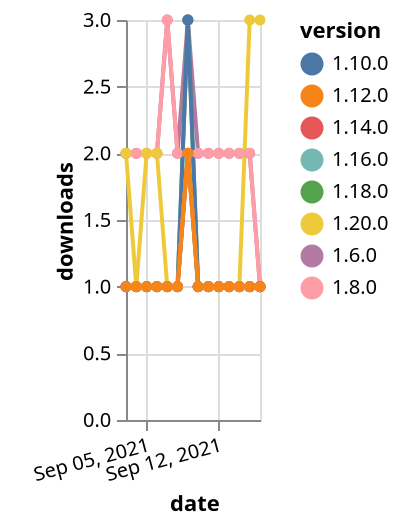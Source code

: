 {"$schema": "https://vega.github.io/schema/vega-lite/v5.json", "description": "A simple bar chart with embedded data.", "data": {"values": [{"date": "2021-09-03", "total": 2368, "delta": 2, "version": "1.6.0"}, {"date": "2021-09-04", "total": 2370, "delta": 2, "version": "1.6.0"}, {"date": "2021-09-05", "total": 2372, "delta": 2, "version": "1.6.0"}, {"date": "2021-09-06", "total": 2374, "delta": 2, "version": "1.6.0"}, {"date": "2021-09-07", "total": 2377, "delta": 3, "version": "1.6.0"}, {"date": "2021-09-08", "total": 2379, "delta": 2, "version": "1.6.0"}, {"date": "2021-09-09", "total": 2382, "delta": 3, "version": "1.6.0"}, {"date": "2021-09-10", "total": 2384, "delta": 2, "version": "1.6.0"}, {"date": "2021-09-11", "total": 2386, "delta": 2, "version": "1.6.0"}, {"date": "2021-09-12", "total": 2388, "delta": 2, "version": "1.6.0"}, {"date": "2021-09-13", "total": 2390, "delta": 2, "version": "1.6.0"}, {"date": "2021-09-14", "total": 2392, "delta": 2, "version": "1.6.0"}, {"date": "2021-09-15", "total": 2394, "delta": 2, "version": "1.6.0"}, {"date": "2021-09-16", "total": 2395, "delta": 1, "version": "1.6.0"}, {"date": "2021-09-03", "total": 175, "delta": 1, "version": "1.18.0"}, {"date": "2021-09-04", "total": 176, "delta": 1, "version": "1.18.0"}, {"date": "2021-09-05", "total": 177, "delta": 1, "version": "1.18.0"}, {"date": "2021-09-06", "total": 178, "delta": 1, "version": "1.18.0"}, {"date": "2021-09-07", "total": 179, "delta": 1, "version": "1.18.0"}, {"date": "2021-09-08", "total": 180, "delta": 1, "version": "1.18.0"}, {"date": "2021-09-09", "total": 183, "delta": 3, "version": "1.18.0"}, {"date": "2021-09-10", "total": 184, "delta": 1, "version": "1.18.0"}, {"date": "2021-09-11", "total": 185, "delta": 1, "version": "1.18.0"}, {"date": "2021-09-12", "total": 186, "delta": 1, "version": "1.18.0"}, {"date": "2021-09-13", "total": 187, "delta": 1, "version": "1.18.0"}, {"date": "2021-09-14", "total": 188, "delta": 1, "version": "1.18.0"}, {"date": "2021-09-15", "total": 189, "delta": 1, "version": "1.18.0"}, {"date": "2021-09-16", "total": 190, "delta": 1, "version": "1.18.0"}, {"date": "2021-09-03", "total": 2240, "delta": 2, "version": "1.8.0"}, {"date": "2021-09-04", "total": 2242, "delta": 2, "version": "1.8.0"}, {"date": "2021-09-05", "total": 2244, "delta": 2, "version": "1.8.0"}, {"date": "2021-09-06", "total": 2246, "delta": 2, "version": "1.8.0"}, {"date": "2021-09-07", "total": 2249, "delta": 3, "version": "1.8.0"}, {"date": "2021-09-08", "total": 2251, "delta": 2, "version": "1.8.0"}, {"date": "2021-09-09", "total": 2253, "delta": 2, "version": "1.8.0"}, {"date": "2021-09-10", "total": 2255, "delta": 2, "version": "1.8.0"}, {"date": "2021-09-11", "total": 2257, "delta": 2, "version": "1.8.0"}, {"date": "2021-09-12", "total": 2259, "delta": 2, "version": "1.8.0"}, {"date": "2021-09-13", "total": 2261, "delta": 2, "version": "1.8.0"}, {"date": "2021-09-14", "total": 2263, "delta": 2, "version": "1.8.0"}, {"date": "2021-09-15", "total": 2265, "delta": 2, "version": "1.8.0"}, {"date": "2021-09-16", "total": 2266, "delta": 1, "version": "1.8.0"}, {"date": "2021-09-03", "total": 370, "delta": 1, "version": "1.10.0"}, {"date": "2021-09-04", "total": 371, "delta": 1, "version": "1.10.0"}, {"date": "2021-09-05", "total": 372, "delta": 1, "version": "1.10.0"}, {"date": "2021-09-06", "total": 373, "delta": 1, "version": "1.10.0"}, {"date": "2021-09-07", "total": 374, "delta": 1, "version": "1.10.0"}, {"date": "2021-09-08", "total": 375, "delta": 1, "version": "1.10.0"}, {"date": "2021-09-09", "total": 378, "delta": 3, "version": "1.10.0"}, {"date": "2021-09-10", "total": 379, "delta": 1, "version": "1.10.0"}, {"date": "2021-09-11", "total": 380, "delta": 1, "version": "1.10.0"}, {"date": "2021-09-12", "total": 381, "delta": 1, "version": "1.10.0"}, {"date": "2021-09-13", "total": 382, "delta": 1, "version": "1.10.0"}, {"date": "2021-09-14", "total": 383, "delta": 1, "version": "1.10.0"}, {"date": "2021-09-15", "total": 384, "delta": 1, "version": "1.10.0"}, {"date": "2021-09-16", "total": 385, "delta": 1, "version": "1.10.0"}, {"date": "2021-09-03", "total": 113, "delta": 2, "version": "1.20.0"}, {"date": "2021-09-04", "total": 114, "delta": 1, "version": "1.20.0"}, {"date": "2021-09-05", "total": 116, "delta": 2, "version": "1.20.0"}, {"date": "2021-09-06", "total": 118, "delta": 2, "version": "1.20.0"}, {"date": "2021-09-07", "total": 119, "delta": 1, "version": "1.20.0"}, {"date": "2021-09-08", "total": 120, "delta": 1, "version": "1.20.0"}, {"date": "2021-09-09", "total": 122, "delta": 2, "version": "1.20.0"}, {"date": "2021-09-10", "total": 123, "delta": 1, "version": "1.20.0"}, {"date": "2021-09-11", "total": 124, "delta": 1, "version": "1.20.0"}, {"date": "2021-09-12", "total": 125, "delta": 1, "version": "1.20.0"}, {"date": "2021-09-13", "total": 126, "delta": 1, "version": "1.20.0"}, {"date": "2021-09-14", "total": 127, "delta": 1, "version": "1.20.0"}, {"date": "2021-09-15", "total": 130, "delta": 3, "version": "1.20.0"}, {"date": "2021-09-16", "total": 133, "delta": 3, "version": "1.20.0"}, {"date": "2021-09-03", "total": 158, "delta": 1, "version": "1.16.0"}, {"date": "2021-09-04", "total": 159, "delta": 1, "version": "1.16.0"}, {"date": "2021-09-05", "total": 160, "delta": 1, "version": "1.16.0"}, {"date": "2021-09-06", "total": 161, "delta": 1, "version": "1.16.0"}, {"date": "2021-09-07", "total": 162, "delta": 1, "version": "1.16.0"}, {"date": "2021-09-08", "total": 163, "delta": 1, "version": "1.16.0"}, {"date": "2021-09-09", "total": 165, "delta": 2, "version": "1.16.0"}, {"date": "2021-09-10", "total": 166, "delta": 1, "version": "1.16.0"}, {"date": "2021-09-11", "total": 167, "delta": 1, "version": "1.16.0"}, {"date": "2021-09-12", "total": 168, "delta": 1, "version": "1.16.0"}, {"date": "2021-09-13", "total": 169, "delta": 1, "version": "1.16.0"}, {"date": "2021-09-14", "total": 170, "delta": 1, "version": "1.16.0"}, {"date": "2021-09-15", "total": 171, "delta": 1, "version": "1.16.0"}, {"date": "2021-09-16", "total": 172, "delta": 1, "version": "1.16.0"}, {"date": "2021-09-03", "total": 179, "delta": 1, "version": "1.14.0"}, {"date": "2021-09-04", "total": 180, "delta": 1, "version": "1.14.0"}, {"date": "2021-09-05", "total": 181, "delta": 1, "version": "1.14.0"}, {"date": "2021-09-06", "total": 182, "delta": 1, "version": "1.14.0"}, {"date": "2021-09-07", "total": 183, "delta": 1, "version": "1.14.0"}, {"date": "2021-09-08", "total": 184, "delta": 1, "version": "1.14.0"}, {"date": "2021-09-09", "total": 186, "delta": 2, "version": "1.14.0"}, {"date": "2021-09-10", "total": 187, "delta": 1, "version": "1.14.0"}, {"date": "2021-09-11", "total": 188, "delta": 1, "version": "1.14.0"}, {"date": "2021-09-12", "total": 189, "delta": 1, "version": "1.14.0"}, {"date": "2021-09-13", "total": 190, "delta": 1, "version": "1.14.0"}, {"date": "2021-09-14", "total": 191, "delta": 1, "version": "1.14.0"}, {"date": "2021-09-15", "total": 192, "delta": 1, "version": "1.14.0"}, {"date": "2021-09-16", "total": 193, "delta": 1, "version": "1.14.0"}, {"date": "2021-09-03", "total": 191, "delta": 1, "version": "1.12.0"}, {"date": "2021-09-04", "total": 192, "delta": 1, "version": "1.12.0"}, {"date": "2021-09-05", "total": 193, "delta": 1, "version": "1.12.0"}, {"date": "2021-09-06", "total": 194, "delta": 1, "version": "1.12.0"}, {"date": "2021-09-07", "total": 195, "delta": 1, "version": "1.12.0"}, {"date": "2021-09-08", "total": 196, "delta": 1, "version": "1.12.0"}, {"date": "2021-09-09", "total": 198, "delta": 2, "version": "1.12.0"}, {"date": "2021-09-10", "total": 199, "delta": 1, "version": "1.12.0"}, {"date": "2021-09-11", "total": 200, "delta": 1, "version": "1.12.0"}, {"date": "2021-09-12", "total": 201, "delta": 1, "version": "1.12.0"}, {"date": "2021-09-13", "total": 202, "delta": 1, "version": "1.12.0"}, {"date": "2021-09-14", "total": 203, "delta": 1, "version": "1.12.0"}, {"date": "2021-09-15", "total": 204, "delta": 1, "version": "1.12.0"}, {"date": "2021-09-16", "total": 205, "delta": 1, "version": "1.12.0"}]}, "width": "container", "mark": {"type": "line", "point": {"filled": true}}, "encoding": {"x": {"field": "date", "type": "temporal", "timeUnit": "yearmonthdate", "title": "date", "axis": {"labelAngle": -15}}, "y": {"field": "delta", "type": "quantitative", "title": "downloads"}, "color": {"field": "version", "type": "nominal"}, "tooltip": {"field": "delta"}}}